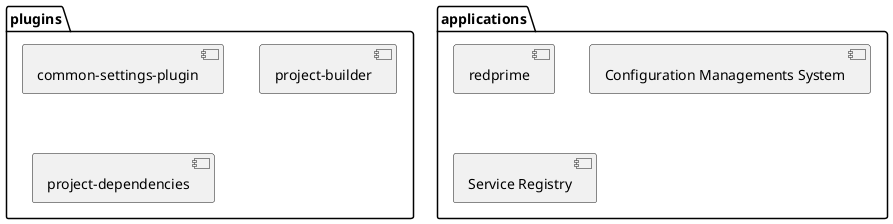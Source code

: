 @startuml
package "plugins" {
    [common-settings-plugin] as common_settings_plugin
    [project-builder] as project_builder
    [project-dependencies] as project_deps

}

package "applications" {
    [redprime] as redprime
    [Configuration Managements System] as helios
    [Service Registry] as pharos
}

@enduml